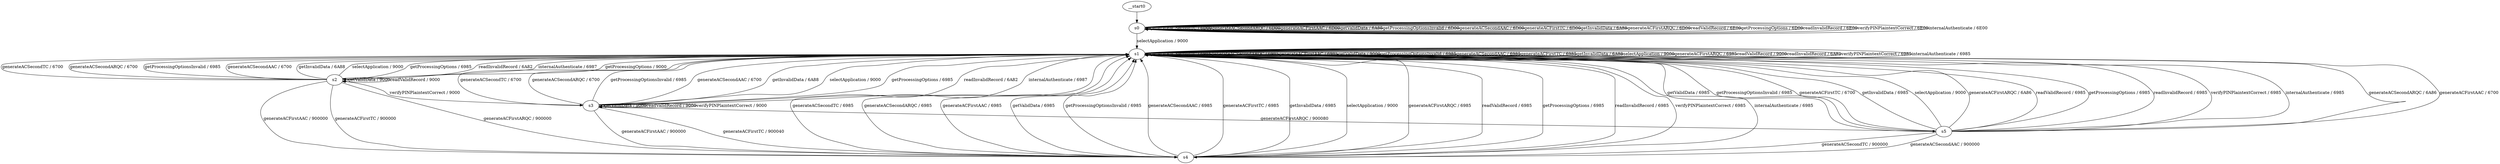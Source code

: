 digraph G {
s0 [label="s0"];
s1 [label="s1"];
s2 [label="s2"];
s3 [label="s3"];
s4 [label="s4"];
s5 [label="s5"];
s0 -> s0 [label="generateACSecondTC / 6D00"];
s0 -> s0 [label="generateACSecondARQC / 6D00"];
s0 -> s0 [label="generateACFirstAAC / 6D00"];
s0 -> s0 [label="getValidData / 6A88"];
s0 -> s0 [label="getProcessingOptionsInvalid / 6D00"];
s0 -> s0 [label="generateACSecondAAC / 6D00"];
s0 -> s0 [label="generateACFirstTC / 6D00"];
s0 -> s0 [label="getInvalidData / 6A88"];
s0 -> s1 [label="selectApplication / 9000"];
s0 -> s0 [label="generateACFirstARQC / 6D00"];
s0 -> s0 [label="readValidRecord / 6E00"];
s0 -> s0 [label="getProcessingOptions / 6D00"];
s0 -> s0 [label="readInvalidRecord / 6E00"];
s0 -> s0 [label="verifyPINPlaintextCorrect / 6E00"];
s0 -> s0 [label="internalAuthenticate / 6E00"];
s1 -> s1 [label="generateACSecondTC / 6985"];
s1 -> s1 [label="generateACSecondARQC / 6985"];
s1 -> s1 [label="generateACFirstAAC / 6985"];
s1 -> s1 [label="getValidData / 9000"];
s1 -> s1 [label="getProcessingOptionsInvalid / 6985"];
s1 -> s1 [label="generateACSecondAAC / 6985"];
s1 -> s1 [label="generateACFirstTC / 6985"];
s1 -> s1 [label="getInvalidData / 6A88"];
s1 -> s1 [label="selectApplication / 9000"];
s1 -> s1 [label="generateACFirstARQC / 6985"];
s1 -> s1 [label="readValidRecord / 9000"];
s1 -> s2 [label="getProcessingOptions / 9000"];
s1 -> s1 [label="readInvalidRecord / 6A82"];
s1 -> s1 [label="verifyPINPlaintextCorrect / 6985"];
s1 -> s1 [label="internalAuthenticate / 6985"];
s2 -> s1 [label="generateACSecondTC / 6700"];
s2 -> s1 [label="generateACSecondARQC / 6700"];
s2 -> s4 [label="generateACFirstAAC / 900000"];
s2 -> s2 [label="getValidData / 9000"];
s2 -> s1 [label="getProcessingOptionsInvalid / 6985"];
s2 -> s1 [label="generateACSecondAAC / 6700"];
s2 -> s4 [label="generateACFirstTC / 900000"];
s2 -> s1 [label="getInvalidData / 6A88"];
s2 -> s1 [label="selectApplication / 9000"];
s2 -> s4 [label="generateACFirstARQC / 900000"];
s2 -> s2 [label="readValidRecord / 9000"];
s2 -> s1 [label="getProcessingOptions / 6985"];
s2 -> s1 [label="readInvalidRecord / 6A82"];
s2 -> s3 [label="verifyPINPlaintextCorrect / 9000"];
s2 -> s1 [label="internalAuthenticate / 6987"];
s3 -> s1 [label="generateACSecondTC / 6700"];
s3 -> s1 [label="generateACSecondARQC / 6700"];
s3 -> s4 [label="generateACFirstAAC / 900000"];
s3 -> s3 [label="getValidData / 9000"];
s3 -> s1 [label="getProcessingOptionsInvalid / 6985"];
s3 -> s1 [label="generateACSecondAAC / 6700"];
s3 -> s4 [label="generateACFirstTC / 900040"];
s3 -> s1 [label="getInvalidData / 6A88"];
s3 -> s1 [label="selectApplication / 9000"];
s3 -> s5 [label="generateACFirstARQC / 900080"];
s3 -> s3 [label="readValidRecord / 9000"];
s3 -> s1 [label="getProcessingOptions / 6985"];
s3 -> s1 [label="readInvalidRecord / 6A82"];
s3 -> s3 [label="verifyPINPlaintextCorrect / 9000"];
s3 -> s1 [label="internalAuthenticate / 6987"];
s4 -> s1 [label="generateACSecondTC / 6985"];
s4 -> s1 [label="generateACSecondARQC / 6985"];
s4 -> s1 [label="generateACFirstAAC / 6985"];
s4 -> s1 [label="getValidData / 6985"];
s4 -> s1 [label="getProcessingOptionsInvalid / 6985"];
s4 -> s1 [label="generateACSecondAAC / 6985"];
s4 -> s1 [label="generateACFirstTC / 6985"];
s4 -> s1 [label="getInvalidData / 6985"];
s4 -> s1 [label="selectApplication / 9000"];
s4 -> s1 [label="generateACFirstARQC / 6985"];
s4 -> s1 [label="readValidRecord / 6985"];
s4 -> s1 [label="getProcessingOptions / 6985"];
s4 -> s1 [label="readInvalidRecord / 6985"];
s4 -> s1 [label="verifyPINPlaintextCorrect / 6985"];
s4 -> s1 [label="internalAuthenticate / 6985"];
s5 -> s4 [label="generateACSecondTC / 900000"];
s5 -> s1 [label="generateACSecondARQC / 6A86"];
s5 -> s1 [label="generateACFirstAAC / 6700"];
s5 -> s1 [label="getValidData / 6985"];
s5 -> s1 [label="getProcessingOptionsInvalid / 6985"];
s5 -> s4 [label="generateACSecondAAC / 900000"];
s5 -> s1 [label="generateACFirstTC / 6700"];
s5 -> s1 [label="getInvalidData / 6985"];
s5 -> s1 [label="selectApplication / 9000"];
s5 -> s1 [label="generateACFirstARQC / 6A86"];
s5 -> s1 [label="readValidRecord / 6985"];
s5 -> s1 [label="getProcessingOptions / 6985"];
s5 -> s1 [label="readInvalidRecord / 6985"];
s5 -> s1 [label="verifyPINPlaintextCorrect / 6985"];
s5 -> s1 [label="internalAuthenticate / 6985"];
__start0 -> s0;
}
